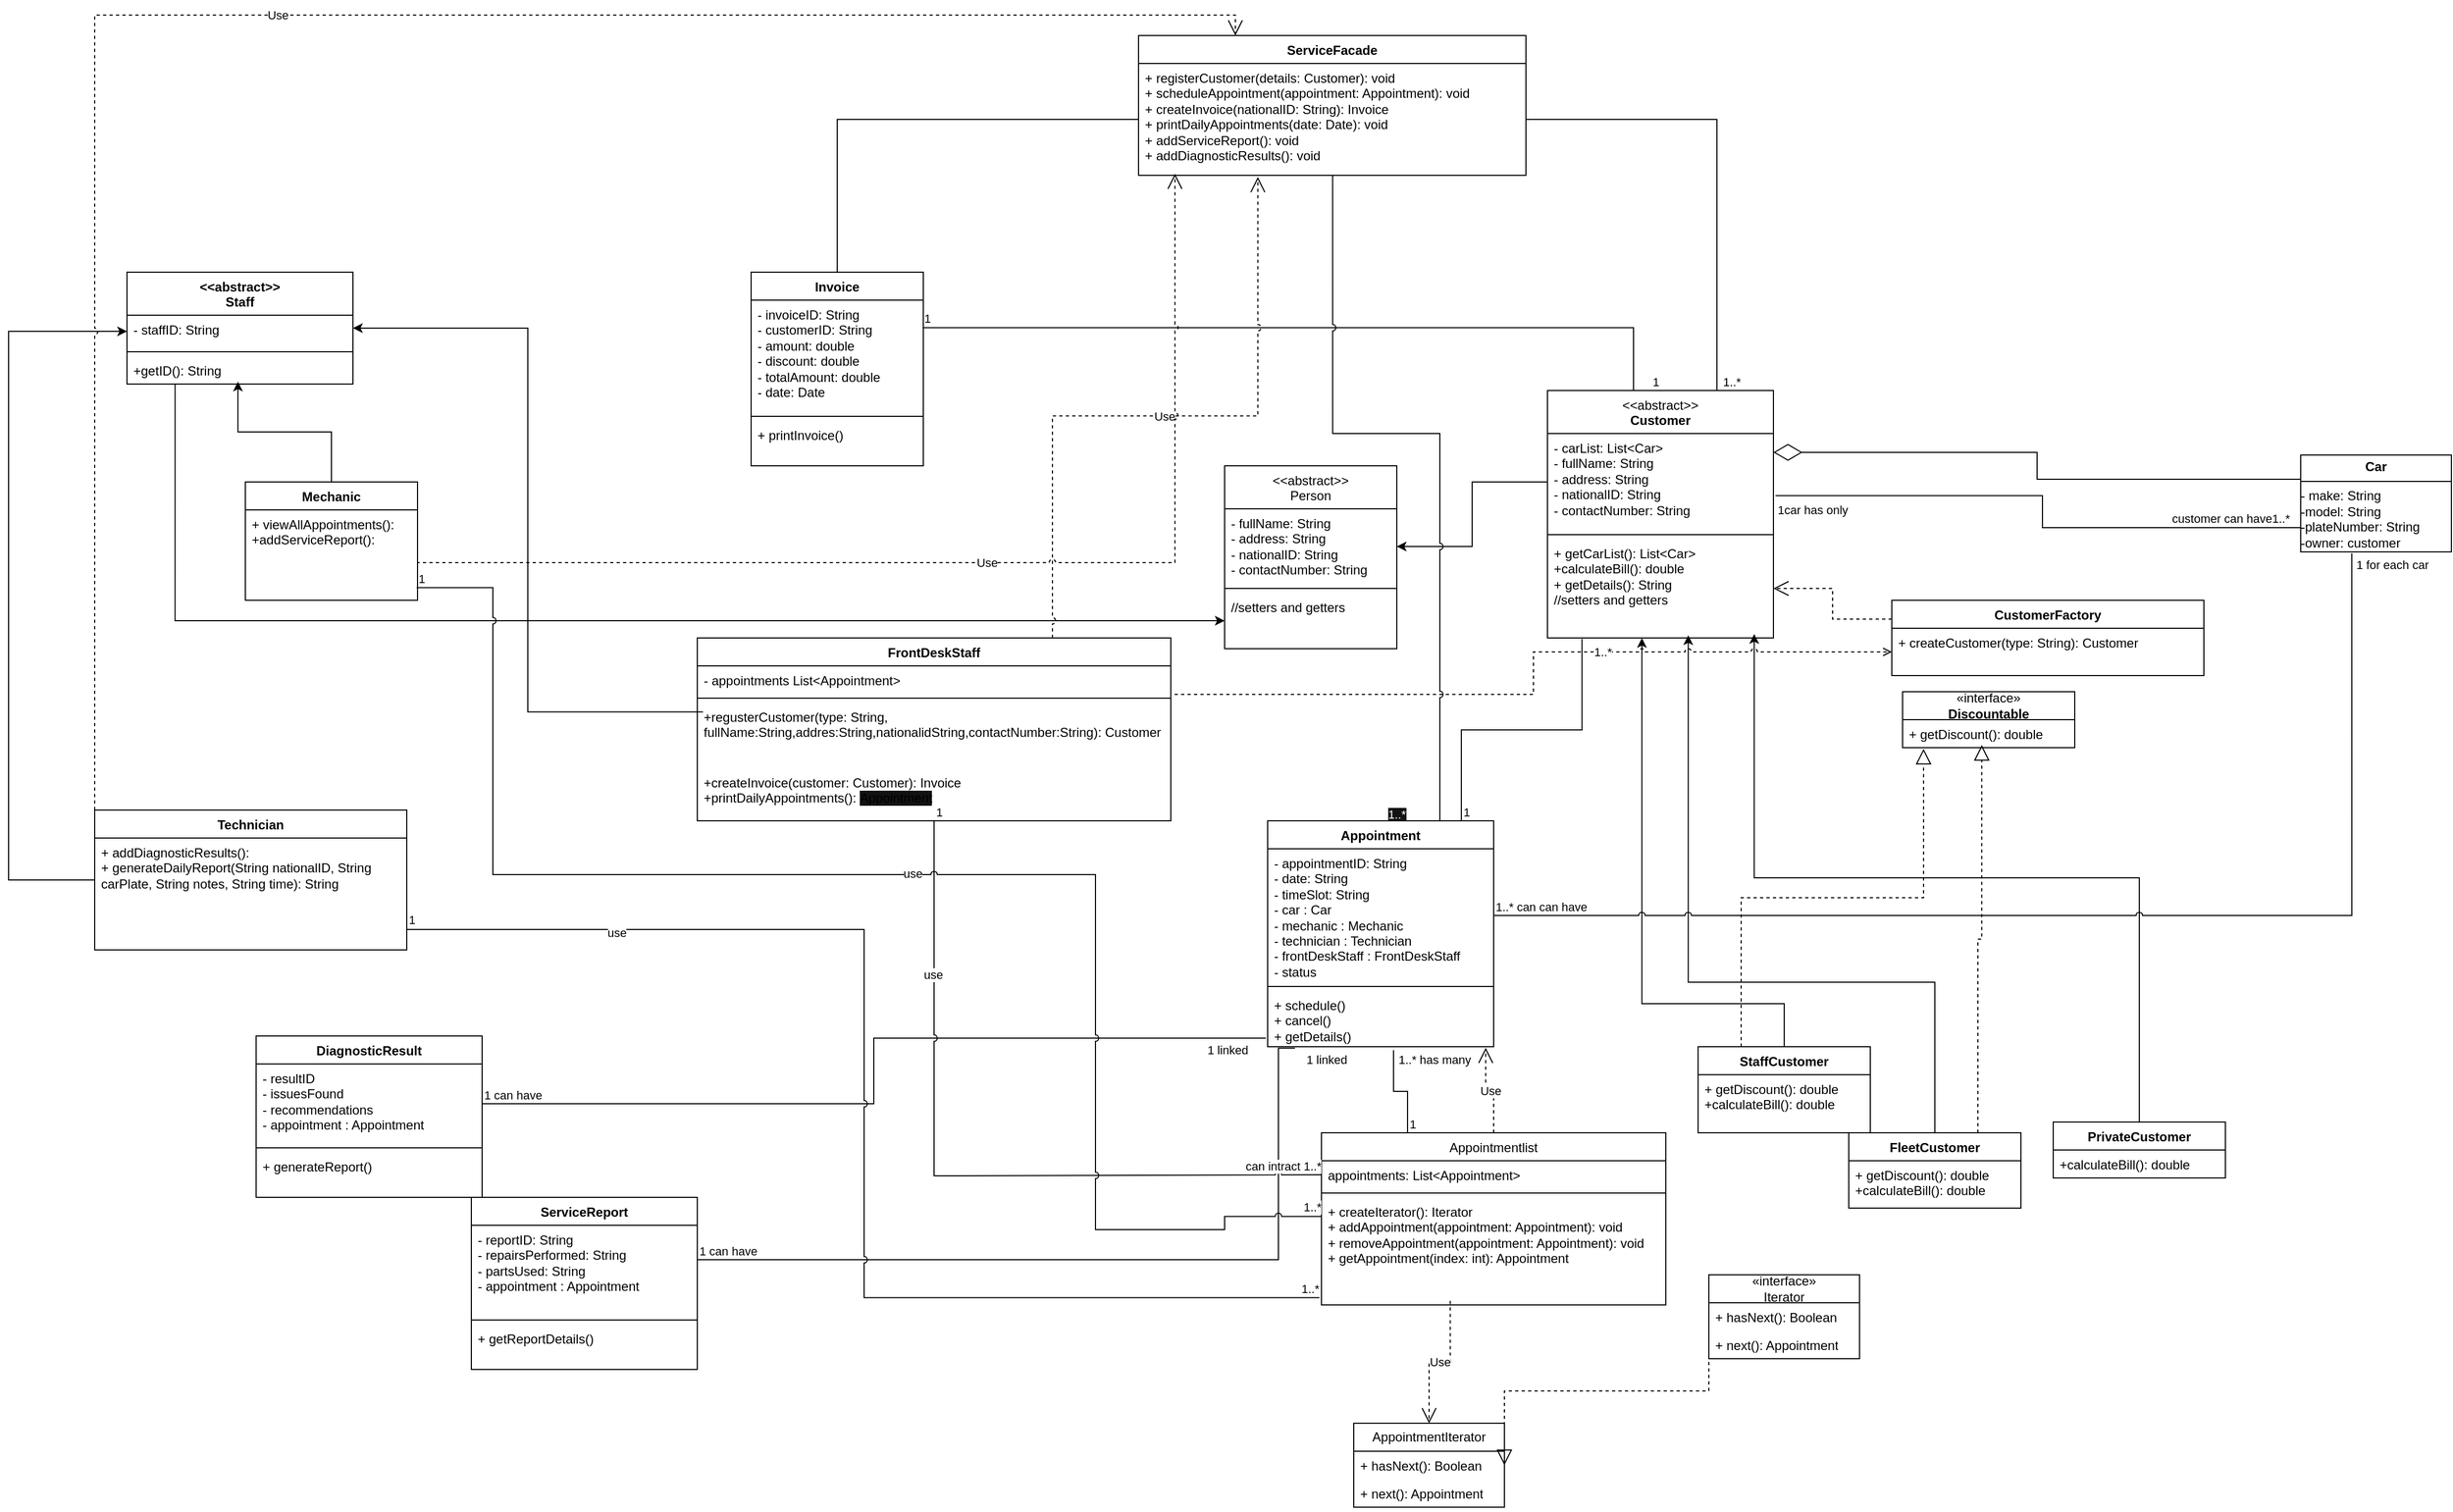 <mxfile version="26.0.4">
  <diagram name="Page-1" id="0twbcz18AO-vgeIRnJ7T">
    <mxGraphModel dx="2284" dy="1936" grid="1" gridSize="10" guides="1" tooltips="1" connect="1" arrows="1" fold="1" page="1" pageScale="1" pageWidth="850" pageHeight="1100" math="0" shadow="0">
      <root>
        <mxCell id="0" />
        <mxCell id="1" parent="0" />
        <mxCell id="XJ3mTxxbePYoQH1ULrd1-1" value="&lt;div&gt;&lt;span style=&quot;font-weight: normal;&quot; data-end=&quot;374&quot; data-start=&quot;364&quot;&gt;&amp;lt;&amp;lt;abstract&amp;gt;&amp;gt;&lt;/span&gt;&lt;/div&gt;&lt;span style=&quot;font-weight: normal;&quot; data-end=&quot;374&quot; data-start=&quot;364&quot;&gt;Person&lt;/span&gt;" style="swimlane;fontStyle=1;align=center;verticalAlign=top;childLayout=stackLayout;horizontal=1;startSize=40;horizontalStack=0;resizeParent=1;resizeParentMax=0;resizeLast=0;collapsible=1;marginBottom=0;whiteSpace=wrap;html=1;" parent="1" vertex="1">
          <mxGeometry x="450" y="20" width="160" height="170" as="geometry" />
        </mxCell>
        <mxCell id="XJ3mTxxbePYoQH1ULrd1-2" value="- fullName: String&lt;div&gt;- address&lt;span style=&quot;background-color: transparent; color: light-dark(rgb(0, 0, 0), rgb(255, 255, 255));&quot;&gt;: String&lt;/span&gt;&lt;/div&gt;&lt;div&gt;- nationalID&lt;span style=&quot;background-color: transparent; color: light-dark(rgb(0, 0, 0), rgb(255, 255, 255));&quot;&gt;: String&lt;/span&gt;&lt;/div&gt;&lt;div&gt;- contactNumber: String&lt;/div&gt;" style="text;strokeColor=none;fillColor=none;align=left;verticalAlign=top;spacingLeft=4;spacingRight=4;overflow=hidden;rotatable=0;points=[[0,0.5],[1,0.5]];portConstraint=eastwest;whiteSpace=wrap;html=1;" parent="XJ3mTxxbePYoQH1ULrd1-1" vertex="1">
          <mxGeometry y="40" width="160" height="70" as="geometry" />
        </mxCell>
        <mxCell id="XJ3mTxxbePYoQH1ULrd1-3" value="" style="line;strokeWidth=1;fillColor=none;align=left;verticalAlign=middle;spacingTop=-1;spacingLeft=3;spacingRight=3;rotatable=0;labelPosition=right;points=[];portConstraint=eastwest;strokeColor=inherit;" parent="XJ3mTxxbePYoQH1ULrd1-1" vertex="1">
          <mxGeometry y="110" width="160" height="8" as="geometry" />
        </mxCell>
        <mxCell id="XJ3mTxxbePYoQH1ULrd1-4" value="&lt;div&gt;//setters and getters&lt;/div&gt;" style="text;strokeColor=none;fillColor=none;align=left;verticalAlign=top;spacingLeft=4;spacingRight=4;overflow=hidden;rotatable=0;points=[[0,0.5],[1,0.5]];portConstraint=eastwest;whiteSpace=wrap;html=1;" parent="XJ3mTxxbePYoQH1ULrd1-1" vertex="1">
          <mxGeometry y="118" width="160" height="52" as="geometry" />
        </mxCell>
        <mxCell id="XJ3mTxxbePYoQH1ULrd1-5" style="edgeStyle=elbowEdgeStyle;rounded=0;orthogonalLoop=1;jettySize=auto;html=1;entryX=1;entryY=0.5;entryDx=0;entryDy=0;" parent="1" source="XJ3mTxxbePYoQH1ULrd1-7" target="XJ3mTxxbePYoQH1ULrd1-2" edge="1">
          <mxGeometry relative="1" as="geometry">
            <mxPoint x="882" y="209" as="sourcePoint" />
            <mxPoint x="580" y="140" as="targetPoint" />
          </mxGeometry>
        </mxCell>
        <mxCell id="XJ3mTxxbePYoQH1ULrd1-6" value="&lt;div&gt;&lt;span style=&quot;font-weight: 400;&quot;&gt;&amp;lt;&amp;lt;abstract&amp;gt;&amp;gt;&lt;/span&gt;&lt;br&gt;&lt;/div&gt;Customer" style="swimlane;fontStyle=1;align=center;verticalAlign=top;childLayout=stackLayout;horizontal=1;startSize=40;horizontalStack=0;resizeParent=1;resizeParentMax=0;resizeLast=0;collapsible=1;marginBottom=0;whiteSpace=wrap;html=1;" parent="1" vertex="1">
          <mxGeometry x="750" y="-50" width="210" height="230" as="geometry" />
        </mxCell>
        <mxCell id="XJ3mTxxbePYoQH1ULrd1-7" value="- carList: List&amp;lt;Car&amp;gt;&lt;span style=&quot;background-color: transparent; color: light-dark(rgb(0, 0, 0), rgb(255, 255, 255));&quot;&gt;&amp;nbsp;&lt;/span&gt;&lt;div&gt;- fullName: String&lt;div&gt;- address&lt;span style=&quot;background-color: transparent; color: light-dark(rgb(0, 0, 0), rgb(255, 255, 255));&quot;&gt;: String&lt;/span&gt;&lt;/div&gt;&lt;div&gt;- nationalID&lt;span style=&quot;background-color: transparent; color: light-dark(rgb(0, 0, 0), rgb(255, 255, 255));&quot;&gt;: String&lt;/span&gt;&lt;/div&gt;&lt;div&gt;- contactNumber: String&lt;/div&gt;&lt;/div&gt;" style="text;strokeColor=none;fillColor=none;align=left;verticalAlign=top;spacingLeft=4;spacingRight=4;overflow=hidden;rotatable=0;points=[[0,0.5],[1,0.5]];portConstraint=eastwest;whiteSpace=wrap;html=1;" parent="XJ3mTxxbePYoQH1ULrd1-6" vertex="1">
          <mxGeometry y="40" width="210" height="90" as="geometry" />
        </mxCell>
        <mxCell id="XJ3mTxxbePYoQH1ULrd1-8" value="" style="line;strokeWidth=1;fillColor=none;align=left;verticalAlign=middle;spacingTop=-1;spacingLeft=3;spacingRight=3;rotatable=0;labelPosition=right;points=[];portConstraint=eastwest;strokeColor=inherit;" parent="XJ3mTxxbePYoQH1ULrd1-6" vertex="1">
          <mxGeometry y="130" width="210" height="8" as="geometry" />
        </mxCell>
        <mxCell id="XJ3mTxxbePYoQH1ULrd1-9" value="+ getCarList(): List&amp;lt;Car&amp;gt;&lt;div&gt;&lt;span style=&quot;background-color: transparent; color: light-dark(rgb(0, 0, 0), rgb(255, 255, 255));&quot;&gt;+calculateBill(): double&lt;/span&gt;&lt;br&gt;&lt;/div&gt;&lt;div&gt;+ getDetails(): String&lt;/div&gt;&lt;div&gt;//setters and getters&lt;/div&gt;" style="text;strokeColor=none;fillColor=none;align=left;verticalAlign=top;spacingLeft=4;spacingRight=4;overflow=hidden;rotatable=0;points=[[0,0.5],[1,0.5]];portConstraint=eastwest;whiteSpace=wrap;html=1;" parent="XJ3mTxxbePYoQH1ULrd1-6" vertex="1">
          <mxGeometry y="138" width="210" height="92" as="geometry" />
        </mxCell>
        <mxCell id="XJ3mTxxbePYoQH1ULrd1-10" value="PrivateCustomer" style="swimlane;fontStyle=1;align=center;verticalAlign=top;childLayout=stackLayout;horizontal=1;startSize=26;horizontalStack=0;resizeParent=1;resizeParentMax=0;resizeLast=0;collapsible=1;marginBottom=0;whiteSpace=wrap;html=1;" parent="1" vertex="1">
          <mxGeometry x="1220" y="630" width="160" height="52" as="geometry" />
        </mxCell>
        <mxCell id="XJ3mTxxbePYoQH1ULrd1-11" value="+calculateBill(): double" style="text;strokeColor=none;fillColor=none;align=left;verticalAlign=top;spacingLeft=4;spacingRight=4;overflow=hidden;rotatable=0;points=[[0,0.5],[1,0.5]];portConstraint=eastwest;whiteSpace=wrap;html=1;" parent="XJ3mTxxbePYoQH1ULrd1-10" vertex="1">
          <mxGeometry y="26" width="160" height="26" as="geometry" />
        </mxCell>
        <mxCell id="XJ3mTxxbePYoQH1ULrd1-12" style="edgeStyle=elbowEdgeStyle;rounded=0;orthogonalLoop=1;jettySize=auto;html=1;elbow=vertical;entryX=0.623;entryY=0.973;entryDx=0;entryDy=0;entryPerimeter=0;" parent="1" source="XJ3mTxxbePYoQH1ULrd1-13" target="XJ3mTxxbePYoQH1ULrd1-9" edge="1">
          <mxGeometry relative="1" as="geometry">
            <mxPoint x="910" y="300" as="targetPoint" />
            <Array as="points">
              <mxPoint x="1010" y="500" />
            </Array>
          </mxGeometry>
        </mxCell>
        <mxCell id="XJ3mTxxbePYoQH1ULrd1-13" value="FleetCustomer" style="swimlane;fontStyle=1;align=center;verticalAlign=top;childLayout=stackLayout;horizontal=1;startSize=26;horizontalStack=0;resizeParent=1;resizeParentMax=0;resizeLast=0;collapsible=1;marginBottom=0;whiteSpace=wrap;html=1;" parent="1" vertex="1">
          <mxGeometry x="1030" y="640" width="160" height="70" as="geometry" />
        </mxCell>
        <mxCell id="XJ3mTxxbePYoQH1ULrd1-14" value="+ getDiscount(): double&lt;div&gt;+calculateBill(): double&lt;br&gt;&lt;/div&gt;" style="text;strokeColor=none;fillColor=none;align=left;verticalAlign=top;spacingLeft=4;spacingRight=4;overflow=hidden;rotatable=0;points=[[0,0.5],[1,0.5]];portConstraint=eastwest;whiteSpace=wrap;html=1;" parent="XJ3mTxxbePYoQH1ULrd1-13" vertex="1">
          <mxGeometry y="26" width="160" height="44" as="geometry" />
        </mxCell>
        <mxCell id="XJ3mTxxbePYoQH1ULrd1-15" value="StaffCustomer" style="swimlane;fontStyle=1;align=center;verticalAlign=top;childLayout=stackLayout;horizontal=1;startSize=26;horizontalStack=0;resizeParent=1;resizeParentMax=0;resizeLast=0;collapsible=1;marginBottom=0;whiteSpace=wrap;html=1;" parent="1" vertex="1">
          <mxGeometry x="890" y="560" width="160" height="80" as="geometry" />
        </mxCell>
        <mxCell id="XJ3mTxxbePYoQH1ULrd1-16" value="+ getDiscount(): double&lt;div&gt;+calculateBill(): double&lt;br&gt;&lt;/div&gt;" style="text;strokeColor=none;fillColor=none;align=left;verticalAlign=top;spacingLeft=4;spacingRight=4;overflow=hidden;rotatable=0;points=[[0,0.5],[1,0.5]];portConstraint=eastwest;whiteSpace=wrap;html=1;" parent="XJ3mTxxbePYoQH1ULrd1-15" vertex="1">
          <mxGeometry y="26" width="160" height="54" as="geometry" />
        </mxCell>
        <mxCell id="XJ3mTxxbePYoQH1ULrd1-17" style="edgeStyle=elbowEdgeStyle;rounded=0;orthogonalLoop=1;jettySize=auto;html=1;entryX=0.915;entryY=0.961;entryDx=0;entryDy=0;entryPerimeter=0;elbow=vertical;" parent="1" source="XJ3mTxxbePYoQH1ULrd1-10" target="XJ3mTxxbePYoQH1ULrd1-9" edge="1">
          <mxGeometry relative="1" as="geometry" />
        </mxCell>
        <mxCell id="XJ3mTxxbePYoQH1ULrd1-18" style="edgeStyle=elbowEdgeStyle;rounded=0;orthogonalLoop=1;jettySize=auto;html=1;elbow=vertical;entryX=0.418;entryY=1.001;entryDx=0;entryDy=0;entryPerimeter=0;" parent="1" source="XJ3mTxxbePYoQH1ULrd1-15" target="XJ3mTxxbePYoQH1ULrd1-9" edge="1">
          <mxGeometry relative="1" as="geometry">
            <mxPoint x="867" y="300" as="targetPoint" />
            <Array as="points">
              <mxPoint x="867" y="520" />
            </Array>
          </mxGeometry>
        </mxCell>
        <mxCell id="XJ3mTxxbePYoQH1ULrd1-19" style="edgeStyle=orthogonalEdgeStyle;rounded=0;orthogonalLoop=1;jettySize=auto;html=1;exitX=0.213;exitY=1.013;exitDx=0;exitDy=0;exitPerimeter=0;" parent="1" source="m8UOoC5RrhPk3B2KH3hk-11" target="XJ3mTxxbePYoQH1ULrd1-4" edge="1">
          <mxGeometry relative="1" as="geometry">
            <mxPoint x="-270" y="70" as="sourcePoint" />
          </mxGeometry>
        </mxCell>
        <mxCell id="XJ3mTxxbePYoQH1ULrd1-25" value="Mechanic" style="swimlane;fontStyle=1;align=center;verticalAlign=top;childLayout=stackLayout;horizontal=1;startSize=26;horizontalStack=0;resizeParent=1;resizeParentMax=0;resizeLast=0;collapsible=1;marginBottom=0;whiteSpace=wrap;html=1;" parent="1" vertex="1">
          <mxGeometry x="-460" y="35" width="160" height="110" as="geometry" />
        </mxCell>
        <mxCell id="XJ3mTxxbePYoQH1ULrd1-26" value="+ viewAllAppointments():&lt;div&gt;+addServiceReport():&lt;/div&gt;" style="text;strokeColor=none;fillColor=none;align=left;verticalAlign=top;spacingLeft=4;spacingRight=4;overflow=hidden;rotatable=0;points=[[0,0.5],[1,0.5]];portConstraint=eastwest;whiteSpace=wrap;html=1;" parent="XJ3mTxxbePYoQH1ULrd1-25" vertex="1">
          <mxGeometry y="26" width="160" height="84" as="geometry" />
        </mxCell>
        <mxCell id="XJ3mTxxbePYoQH1ULrd1-27" style="edgeStyle=elbowEdgeStyle;rounded=0;orthogonalLoop=1;jettySize=auto;html=1;entryX=0;entryY=0.5;entryDx=0;entryDy=0;jumpStyle=arc;" parent="1" source="XJ3mTxxbePYoQH1ULrd1-28" target="m8UOoC5RrhPk3B2KH3hk-9" edge="1">
          <mxGeometry relative="1" as="geometry">
            <mxPoint x="-800" y="50" as="targetPoint" />
            <Array as="points">
              <mxPoint x="-680" y="200" />
            </Array>
          </mxGeometry>
        </mxCell>
        <mxCell id="XJ3mTxxbePYoQH1ULrd1-28" value="Technician" style="swimlane;fontStyle=1;align=center;verticalAlign=top;childLayout=stackLayout;horizontal=1;startSize=26;horizontalStack=0;resizeParent=1;resizeParentMax=0;resizeLast=0;collapsible=1;marginBottom=0;whiteSpace=wrap;html=1;" parent="1" vertex="1">
          <mxGeometry x="-600" y="340" width="290" height="130" as="geometry" />
        </mxCell>
        <mxCell id="XJ3mTxxbePYoQH1ULrd1-29" value="+ addDiagnosticResults():&lt;div&gt;+ generateDailyReport(String nationalID, String carPlate, String notes, String time): String&lt;/div&gt;" style="text;strokeColor=none;fillColor=none;align=left;verticalAlign=top;spacingLeft=4;spacingRight=4;overflow=hidden;rotatable=0;points=[[0,0.5],[1,0.5]];portConstraint=eastwest;whiteSpace=wrap;html=1;" parent="XJ3mTxxbePYoQH1ULrd1-28" vertex="1">
          <mxGeometry y="26" width="290" height="104" as="geometry" />
        </mxCell>
        <mxCell id="XJ3mTxxbePYoQH1ULrd1-30" style="edgeStyle=elbowEdgeStyle;rounded=0;orthogonalLoop=1;jettySize=auto;html=1;entryX=0.491;entryY=0.913;entryDx=0;entryDy=0;elbow=vertical;entryPerimeter=0;" parent="1" source="XJ3mTxxbePYoQH1ULrd1-25" target="m8UOoC5RrhPk3B2KH3hk-11" edge="1">
          <mxGeometry relative="1" as="geometry">
            <mxPoint x="-720" y="50" as="targetPoint" />
          </mxGeometry>
        </mxCell>
        <mxCell id="XJ3mTxxbePYoQH1ULrd1-31" value="&lt;p style=&quot;margin:0px;margin-top:4px;text-align:center;&quot;&gt;&lt;b&gt;Car&lt;/b&gt;&lt;/p&gt;&lt;hr size=&quot;1&quot; style=&quot;border-style:solid;&quot;&gt;- make: String&lt;br&gt;-model: String&lt;div&gt;-plateNumber: String&lt;br&gt;&lt;div style=&quot;height:2px;&quot;&gt;-owner: customer&lt;/div&gt;&lt;/div&gt;" style="verticalAlign=top;align=left;overflow=fill;html=1;whiteSpace=wrap;" parent="1" vertex="1">
          <mxGeometry x="1450" y="10" width="140" height="90" as="geometry" />
        </mxCell>
        <mxCell id="XJ3mTxxbePYoQH1ULrd1-32" value="" style="endArrow=diamondThin;endFill=0;endSize=24;html=1;rounded=0;edgeStyle=elbowEdgeStyle;exitX=0;exitY=0.25;exitDx=0;exitDy=0;entryX=1;entryY=0.25;entryDx=0;entryDy=0;" parent="1" source="XJ3mTxxbePYoQH1ULrd1-31" target="XJ3mTxxbePYoQH1ULrd1-6" edge="1">
          <mxGeometry width="160" relative="1" as="geometry">
            <mxPoint x="950" y="140" as="sourcePoint" />
            <mxPoint x="1110" y="140" as="targetPoint" />
          </mxGeometry>
        </mxCell>
        <mxCell id="XJ3mTxxbePYoQH1ULrd1-33" value="Appointment" style="swimlane;fontStyle=1;align=center;verticalAlign=top;childLayout=stackLayout;horizontal=1;startSize=26;horizontalStack=0;resizeParent=1;resizeParentMax=0;resizeLast=0;collapsible=1;marginBottom=0;whiteSpace=wrap;html=1;" parent="1" vertex="1">
          <mxGeometry x="490" y="350" width="210" height="210" as="geometry">
            <mxRectangle x="490" y="350" width="110" height="30" as="alternateBounds" />
          </mxGeometry>
        </mxCell>
        <mxCell id="XJ3mTxxbePYoQH1ULrd1-34" value="&lt;div&gt;- appointmentID: String&lt;/div&gt;&lt;div&gt;- date:&amp;nbsp;&lt;span style=&quot;background-color: transparent; color: light-dark(rgb(0, 0, 0), rgb(255, 255, 255));&quot;&gt;String&lt;/span&gt;&lt;/div&gt;&lt;div&gt;- timeSlot:&amp;nbsp;&lt;span style=&quot;background-color: transparent; color: light-dark(rgb(0, 0, 0), rgb(255, 255, 255));&quot;&gt;String&lt;/span&gt;&lt;/div&gt;&lt;div&gt;- car : Car&lt;/div&gt;&lt;div&gt;- mechanic : Mechanic&lt;/div&gt;&lt;div&gt;- technician : Technician&lt;/div&gt;&lt;div&gt;- frontDeskStaff : FrontDeskStaff&lt;/div&gt;&lt;div&gt;- status&lt;/div&gt;&lt;div&gt;&lt;br&gt;&lt;/div&gt;" style="text;strokeColor=none;fillColor=none;align=left;verticalAlign=top;spacingLeft=4;spacingRight=4;overflow=hidden;rotatable=0;points=[[0,0.5],[1,0.5]];portConstraint=eastwest;whiteSpace=wrap;html=1;" parent="XJ3mTxxbePYoQH1ULrd1-33" vertex="1">
          <mxGeometry y="26" width="210" height="124" as="geometry" />
        </mxCell>
        <mxCell id="XJ3mTxxbePYoQH1ULrd1-35" value="" style="line;strokeWidth=1;fillColor=none;align=left;verticalAlign=middle;spacingTop=-1;spacingLeft=3;spacingRight=3;rotatable=0;labelPosition=right;points=[];portConstraint=eastwest;strokeColor=inherit;" parent="XJ3mTxxbePYoQH1ULrd1-33" vertex="1">
          <mxGeometry y="150" width="210" height="8" as="geometry" />
        </mxCell>
        <mxCell id="XJ3mTxxbePYoQH1ULrd1-36" value="&lt;div&gt;+ schedule()&lt;/div&gt;&lt;div&gt;+ cancel()&lt;/div&gt;&lt;div&gt;+ getDetails()&lt;/div&gt;" style="text;strokeColor=none;fillColor=none;align=left;verticalAlign=top;spacingLeft=4;spacingRight=4;overflow=hidden;rotatable=0;points=[[0,0.5],[1,0.5]];portConstraint=eastwest;whiteSpace=wrap;html=1;" parent="XJ3mTxxbePYoQH1ULrd1-33" vertex="1">
          <mxGeometry y="158" width="210" height="52" as="geometry" />
        </mxCell>
        <mxCell id="XJ3mTxxbePYoQH1ULrd1-37" value="&lt;div&gt;ServiceReport&lt;/div&gt;" style="swimlane;fontStyle=1;align=center;verticalAlign=top;childLayout=stackLayout;horizontal=1;startSize=26;horizontalStack=0;resizeParent=1;resizeParentMax=0;resizeLast=0;collapsible=1;marginBottom=0;whiteSpace=wrap;html=1;" parent="1" vertex="1">
          <mxGeometry x="-250" y="700" width="210" height="160" as="geometry" />
        </mxCell>
        <mxCell id="XJ3mTxxbePYoQH1ULrd1-38" value="&lt;div&gt;&lt;div&gt;- reportID: String&lt;/div&gt;&lt;div&gt;- repairsPerformed: String&lt;/div&gt;&lt;div&gt;- partsUsed: String&lt;/div&gt;&lt;div&gt;- appointment : Appointment&lt;/div&gt;&lt;/div&gt;" style="text;strokeColor=none;fillColor=none;align=left;verticalAlign=top;spacingLeft=4;spacingRight=4;overflow=hidden;rotatable=0;points=[[0,0.5],[1,0.5]];portConstraint=eastwest;whiteSpace=wrap;html=1;" parent="XJ3mTxxbePYoQH1ULrd1-37" vertex="1">
          <mxGeometry y="26" width="210" height="84" as="geometry" />
        </mxCell>
        <mxCell id="XJ3mTxxbePYoQH1ULrd1-39" value="" style="line;strokeWidth=1;fillColor=none;align=left;verticalAlign=middle;spacingTop=-1;spacingLeft=3;spacingRight=3;rotatable=0;labelPosition=right;points=[];portConstraint=eastwest;strokeColor=inherit;" parent="XJ3mTxxbePYoQH1ULrd1-37" vertex="1">
          <mxGeometry y="110" width="210" height="8" as="geometry" />
        </mxCell>
        <mxCell id="XJ3mTxxbePYoQH1ULrd1-40" value="&lt;div&gt;&lt;span style=&quot;background-color: transparent; color: light-dark(rgb(0, 0, 0), rgb(255, 255, 255));&quot;&gt;+ getReportDetails()&lt;/span&gt;&lt;br&gt;&lt;/div&gt;" style="text;strokeColor=none;fillColor=none;align=left;verticalAlign=top;spacingLeft=4;spacingRight=4;overflow=hidden;rotatable=0;points=[[0,0.5],[1,0.5]];portConstraint=eastwest;whiteSpace=wrap;html=1;" parent="XJ3mTxxbePYoQH1ULrd1-37" vertex="1">
          <mxGeometry y="118" width="210" height="42" as="geometry" />
        </mxCell>
        <mxCell id="XJ3mTxxbePYoQH1ULrd1-41" value="DiagnosticResult" style="swimlane;fontStyle=1;align=center;verticalAlign=top;childLayout=stackLayout;horizontal=1;startSize=26;horizontalStack=0;resizeParent=1;resizeParentMax=0;resizeLast=0;collapsible=1;marginBottom=0;whiteSpace=wrap;html=1;" parent="1" vertex="1">
          <mxGeometry x="-450" y="550" width="210" height="150" as="geometry" />
        </mxCell>
        <mxCell id="XJ3mTxxbePYoQH1ULrd1-42" value="&lt;div&gt;&lt;div&gt;- resultID&lt;/div&gt;&lt;div&gt;- issuesFound&lt;/div&gt;&lt;div&gt;- recommendations&lt;/div&gt;&lt;div&gt;- appointment : Appointment&lt;/div&gt;&lt;/div&gt;" style="text;strokeColor=none;fillColor=none;align=left;verticalAlign=top;spacingLeft=4;spacingRight=4;overflow=hidden;rotatable=0;points=[[0,0.5],[1,0.5]];portConstraint=eastwest;whiteSpace=wrap;html=1;" parent="XJ3mTxxbePYoQH1ULrd1-41" vertex="1">
          <mxGeometry y="26" width="210" height="74" as="geometry" />
        </mxCell>
        <mxCell id="XJ3mTxxbePYoQH1ULrd1-43" value="" style="line;strokeWidth=1;fillColor=none;align=left;verticalAlign=middle;spacingTop=-1;spacingLeft=3;spacingRight=3;rotatable=0;labelPosition=right;points=[];portConstraint=eastwest;strokeColor=inherit;" parent="XJ3mTxxbePYoQH1ULrd1-41" vertex="1">
          <mxGeometry y="100" width="210" height="8" as="geometry" />
        </mxCell>
        <mxCell id="XJ3mTxxbePYoQH1ULrd1-44" value="&lt;div&gt;&lt;span style=&quot;background-color: transparent; color: light-dark(rgb(0, 0, 0), rgb(255, 255, 255));&quot;&gt;+ generateReport()&lt;/span&gt;&lt;br&gt;&lt;/div&gt;" style="text;strokeColor=none;fillColor=none;align=left;verticalAlign=top;spacingLeft=4;spacingRight=4;overflow=hidden;rotatable=0;points=[[0,0.5],[1,0.5]];portConstraint=eastwest;whiteSpace=wrap;html=1;" parent="XJ3mTxxbePYoQH1ULrd1-41" vertex="1">
          <mxGeometry y="108" width="210" height="42" as="geometry" />
        </mxCell>
        <mxCell id="XJ3mTxxbePYoQH1ULrd1-45" value="" style="endArrow=none;html=1;edgeStyle=elbowEdgeStyle;rounded=0;entryX=0;entryY=0.75;entryDx=0;entryDy=0;exitX=1.009;exitY=0.642;exitDx=0;exitDy=0;exitPerimeter=0;" parent="1" source="XJ3mTxxbePYoQH1ULrd1-7" target="XJ3mTxxbePYoQH1ULrd1-31" edge="1">
          <mxGeometry relative="1" as="geometry">
            <mxPoint x="980" y="190" as="sourcePoint" />
            <mxPoint x="1140" y="190" as="targetPoint" />
            <Array as="points">
              <mxPoint x="1210" y="90" />
            </Array>
          </mxGeometry>
        </mxCell>
        <mxCell id="XJ3mTxxbePYoQH1ULrd1-46" value="1car has only" style="edgeLabel;resizable=0;html=1;align=left;verticalAlign=bottom;" parent="XJ3mTxxbePYoQH1ULrd1-45" connectable="0" vertex="1">
          <mxGeometry x="-1" relative="1" as="geometry">
            <mxPoint y="22" as="offset" />
          </mxGeometry>
        </mxCell>
        <mxCell id="XJ3mTxxbePYoQH1ULrd1-47" value="customer can have1..*" style="edgeLabel;resizable=0;html=1;align=right;verticalAlign=bottom;" parent="XJ3mTxxbePYoQH1ULrd1-45" connectable="0" vertex="1">
          <mxGeometry x="1" relative="1" as="geometry">
            <mxPoint x="-10" as="offset" />
          </mxGeometry>
        </mxCell>
        <mxCell id="XJ3mTxxbePYoQH1ULrd1-48" value="" style="endArrow=none;html=1;edgeStyle=orthogonalEdgeStyle;rounded=0;entryX=0.339;entryY=1.015;entryDx=0;entryDy=0;entryPerimeter=0;jumpStyle=arc;" parent="1" source="XJ3mTxxbePYoQH1ULrd1-34" target="XJ3mTxxbePYoQH1ULrd1-31" edge="1">
          <mxGeometry relative="1" as="geometry">
            <mxPoint x="960" y="380" as="sourcePoint" />
            <mxPoint x="1120" y="380" as="targetPoint" />
          </mxGeometry>
        </mxCell>
        <mxCell id="XJ3mTxxbePYoQH1ULrd1-49" value="1..* can can have" style="edgeLabel;resizable=0;html=1;align=left;verticalAlign=bottom;" parent="XJ3mTxxbePYoQH1ULrd1-48" connectable="0" vertex="1">
          <mxGeometry x="-1" relative="1" as="geometry" />
        </mxCell>
        <mxCell id="XJ3mTxxbePYoQH1ULrd1-50" value="1 for each car" style="edgeLabel;resizable=0;html=1;align=right;verticalAlign=bottom;" parent="XJ3mTxxbePYoQH1ULrd1-48" connectable="0" vertex="1">
          <mxGeometry x="1" relative="1" as="geometry">
            <mxPoint x="72" y="19" as="offset" />
          </mxGeometry>
        </mxCell>
        <mxCell id="XJ3mTxxbePYoQH1ULrd1-60" value="" style="endArrow=none;html=1;edgeStyle=orthogonalEdgeStyle;rounded=0;entryX=0.121;entryY=1.026;entryDx=0;entryDy=0;entryPerimeter=0;" parent="1" source="XJ3mTxxbePYoQH1ULrd1-38" target="XJ3mTxxbePYoQH1ULrd1-36" edge="1">
          <mxGeometry relative="1" as="geometry">
            <mxPoint x="490" y="690" as="sourcePoint" />
            <mxPoint x="650" y="690" as="targetPoint" />
            <Array as="points">
              <mxPoint x="500" y="758" />
              <mxPoint x="500" y="561" />
            </Array>
          </mxGeometry>
        </mxCell>
        <mxCell id="XJ3mTxxbePYoQH1ULrd1-61" value="1 can have" style="edgeLabel;resizable=0;html=1;align=left;verticalAlign=bottom;" parent="XJ3mTxxbePYoQH1ULrd1-60" connectable="0" vertex="1">
          <mxGeometry x="-1" relative="1" as="geometry" />
        </mxCell>
        <mxCell id="XJ3mTxxbePYoQH1ULrd1-62" value="1 linked" style="edgeLabel;resizable=0;html=1;align=right;verticalAlign=bottom;" parent="XJ3mTxxbePYoQH1ULrd1-60" connectable="0" vertex="1">
          <mxGeometry x="1" relative="1" as="geometry">
            <mxPoint x="49" y="19" as="offset" />
          </mxGeometry>
        </mxCell>
        <mxCell id="XJ3mTxxbePYoQH1ULrd1-63" value="" style="endArrow=none;html=1;edgeStyle=elbowEdgeStyle;rounded=0;entryX=-0.008;entryY=0.847;entryDx=0;entryDy=0;entryPerimeter=0;exitX=1;exitY=0.5;exitDx=0;exitDy=0;" parent="1" source="XJ3mTxxbePYoQH1ULrd1-42" target="XJ3mTxxbePYoQH1ULrd1-36" edge="1">
          <mxGeometry relative="1" as="geometry">
            <mxPoint x="320" y="630" as="sourcePoint" />
            <mxPoint x="341" y="500" as="targetPoint" />
          </mxGeometry>
        </mxCell>
        <mxCell id="XJ3mTxxbePYoQH1ULrd1-64" value="1 can have" style="edgeLabel;resizable=0;html=1;align=left;verticalAlign=bottom;" parent="XJ3mTxxbePYoQH1ULrd1-63" connectable="0" vertex="1">
          <mxGeometry x="-1" relative="1" as="geometry" />
        </mxCell>
        <mxCell id="XJ3mTxxbePYoQH1ULrd1-65" value="1 linked" style="edgeLabel;resizable=0;html=1;align=right;verticalAlign=bottom;" parent="XJ3mTxxbePYoQH1ULrd1-63" connectable="0" vertex="1">
          <mxGeometry x="1" relative="1" as="geometry">
            <mxPoint x="-16" y="19" as="offset" />
          </mxGeometry>
        </mxCell>
        <mxCell id="XJ3mTxxbePYoQH1ULrd1-66" value="CustomerFactory" style="swimlane;fontStyle=1;align=center;verticalAlign=top;childLayout=stackLayout;horizontal=1;startSize=26;horizontalStack=0;resizeParent=1;resizeParentMax=0;resizeLast=0;collapsible=1;marginBottom=0;whiteSpace=wrap;html=1;" parent="1" vertex="1">
          <mxGeometry x="1070" y="145" width="290" height="70" as="geometry" />
        </mxCell>
        <mxCell id="XJ3mTxxbePYoQH1ULrd1-69" value="+ createCustomer(type: String): Customer" style="text;strokeColor=none;fillColor=none;align=left;verticalAlign=top;spacingLeft=4;spacingRight=4;overflow=hidden;rotatable=0;points=[[0,0.5],[1,0.5]];portConstraint=eastwest;whiteSpace=wrap;html=1;" parent="XJ3mTxxbePYoQH1ULrd1-66" vertex="1">
          <mxGeometry y="26" width="290" height="44" as="geometry" />
        </mxCell>
        <mxCell id="XJ3mTxxbePYoQH1ULrd1-70" value="" style="endArrow=open;endSize=12;dashed=1;html=1;rounded=0;exitX=0;exitY=0.25;exitDx=0;exitDy=0;entryX=1;entryY=0.5;entryDx=0;entryDy=0;edgeStyle=elbowEdgeStyle;" parent="1" source="XJ3mTxxbePYoQH1ULrd1-66" target="XJ3mTxxbePYoQH1ULrd1-9" edge="1">
          <mxGeometry x="-0.045" y="53" width="160" relative="1" as="geometry">
            <mxPoint x="1380" y="430" as="sourcePoint" />
            <mxPoint x="1540" y="430" as="targetPoint" />
            <mxPoint as="offset" />
          </mxGeometry>
        </mxCell>
        <mxCell id="XJ3mTxxbePYoQH1ULrd1-72" value="" style="endArrow=open;html=1;edgeStyle=elbowEdgeStyle;rounded=0;elbow=horizontal;entryX=0;entryY=0.5;entryDx=0;entryDy=0;jumpStyle=arc;endFill=0;dashed=1;exitX=1.008;exitY=1.021;exitDx=0;exitDy=0;exitPerimeter=0;" parent="1" source="m8UOoC5RrhPk3B2KH3hk-16" target="XJ3mTxxbePYoQH1ULrd1-69" edge="1">
          <mxGeometry relative="1" as="geometry">
            <mxPoint x="480" y="230" as="sourcePoint" />
            <mxPoint x="1120" y="320" as="targetPoint" />
          </mxGeometry>
        </mxCell>
        <mxCell id="XJ3mTxxbePYoQH1ULrd1-78" value="ServiceFacade" style="swimlane;fontStyle=1;align=center;verticalAlign=top;childLayout=stackLayout;horizontal=1;startSize=26;horizontalStack=0;resizeParent=1;resizeParentMax=0;resizeLast=0;collapsible=1;marginBottom=0;whiteSpace=wrap;html=1;" parent="1" vertex="1">
          <mxGeometry x="370" y="-380" width="360" height="130" as="geometry" />
        </mxCell>
        <mxCell id="XJ3mTxxbePYoQH1ULrd1-79" value="&lt;div&gt;+ registerCustomer(details: Customer):&amp;nbsp;&lt;span style=&quot;background-color: transparent; color: light-dark(rgb(0, 0, 0), rgb(255, 255, 255));&quot;&gt;void&lt;/span&gt;&lt;/div&gt;&lt;div&gt;+ scheduleAppointment(appointment: Appointment):&amp;nbsp;&lt;span style=&quot;background-color: transparent; color: light-dark(rgb(0, 0, 0), rgb(255, 255, 255));&quot;&gt;void&lt;/span&gt;&lt;span style=&quot;background-color: transparent; color: light-dark(rgb(0, 0, 0), rgb(255, 255, 255));&quot;&gt;&amp;nbsp;&lt;/span&gt;&lt;/div&gt;&lt;div&gt;+ createInvoice(nationalID: String): Invoice&lt;/div&gt;&lt;div&gt;+ printDailyAppointments(date: Date): void&lt;/div&gt;&lt;div&gt;+ addServiceReport(): void&lt;/div&gt;&lt;div&gt;+ addDiagnosticResults(): void&lt;/div&gt;&lt;div&gt;&lt;br&gt;&lt;/div&gt;" style="text;strokeColor=none;fillColor=none;align=left;verticalAlign=top;spacingLeft=4;spacingRight=4;overflow=hidden;rotatable=0;points=[[0,0.5],[1,0.5]];portConstraint=eastwest;whiteSpace=wrap;html=1;" parent="XJ3mTxxbePYoQH1ULrd1-78" vertex="1">
          <mxGeometry y="26" width="360" height="104" as="geometry" />
        </mxCell>
        <mxCell id="XJ3mTxxbePYoQH1ULrd1-82" value="Invoice" style="swimlane;fontStyle=1;align=center;verticalAlign=top;childLayout=stackLayout;horizontal=1;startSize=26;horizontalStack=0;resizeParent=1;resizeParentMax=0;resizeLast=0;collapsible=1;marginBottom=0;whiteSpace=wrap;html=1;" parent="1" vertex="1">
          <mxGeometry x="10" y="-160" width="160" height="180" as="geometry" />
        </mxCell>
        <mxCell id="XJ3mTxxbePYoQH1ULrd1-83" value="- invoiceID: String&lt;div&gt;- customerID: String&lt;/div&gt;&lt;div&gt;-&amp;nbsp;amount: double&lt;/div&gt;&lt;div&gt;-&amp;nbsp;discount: double&lt;/div&gt;&lt;div&gt;-&amp;nbsp;totalAmount: double&lt;/div&gt;&lt;div&gt;-&amp;nbsp;date: Date&lt;/div&gt;" style="text;strokeColor=none;fillColor=none;align=left;verticalAlign=top;spacingLeft=4;spacingRight=4;overflow=hidden;rotatable=0;points=[[0,0.5],[1,0.5]];portConstraint=eastwest;whiteSpace=wrap;html=1;" parent="XJ3mTxxbePYoQH1ULrd1-82" vertex="1">
          <mxGeometry y="26" width="160" height="104" as="geometry" />
        </mxCell>
        <mxCell id="XJ3mTxxbePYoQH1ULrd1-84" value="" style="line;strokeWidth=1;fillColor=none;align=left;verticalAlign=middle;spacingTop=-1;spacingLeft=3;spacingRight=3;rotatable=0;labelPosition=right;points=[];portConstraint=eastwest;strokeColor=inherit;" parent="XJ3mTxxbePYoQH1ULrd1-82" vertex="1">
          <mxGeometry y="130" width="160" height="8" as="geometry" />
        </mxCell>
        <mxCell id="XJ3mTxxbePYoQH1ULrd1-85" value="&lt;div&gt;+&amp;nbsp;printInvoice()&lt;/div&gt;" style="text;strokeColor=none;fillColor=none;align=left;verticalAlign=top;spacingLeft=4;spacingRight=4;overflow=hidden;rotatable=0;points=[[0,0.5],[1,0.5]];portConstraint=eastwest;whiteSpace=wrap;html=1;" parent="XJ3mTxxbePYoQH1ULrd1-82" vertex="1">
          <mxGeometry y="138" width="160" height="42" as="geometry" />
        </mxCell>
        <mxCell id="XJ3mTxxbePYoQH1ULrd1-86" value="" style="endArrow=none;html=1;edgeStyle=elbowEdgeStyle;rounded=0;exitX=0.996;exitY=0.246;exitDx=0;exitDy=0;exitPerimeter=0;entryX=0.5;entryY=0;entryDx=0;entryDy=0;" parent="1" source="XJ3mTxxbePYoQH1ULrd1-83" target="XJ3mTxxbePYoQH1ULrd1-6" edge="1">
          <mxGeometry relative="1" as="geometry">
            <mxPoint x="220" y="-110" as="sourcePoint" />
            <mxPoint x="1251.053" y="-80" as="targetPoint" />
            <Array as="points">
              <mxPoint x="830" y="-120" />
            </Array>
          </mxGeometry>
        </mxCell>
        <mxCell id="XJ3mTxxbePYoQH1ULrd1-87" value="1&amp;nbsp;" style="edgeLabel;resizable=0;html=1;align=left;verticalAlign=bottom;" parent="XJ3mTxxbePYoQH1ULrd1-86" connectable="0" vertex="1">
          <mxGeometry x="-1" relative="1" as="geometry" />
        </mxCell>
        <mxCell id="XJ3mTxxbePYoQH1ULrd1-88" value="1" style="edgeLabel;resizable=0;html=1;align=right;verticalAlign=bottom;" parent="XJ3mTxxbePYoQH1ULrd1-86" connectable="0" vertex="1">
          <mxGeometry x="1" relative="1" as="geometry" />
        </mxCell>
        <mxCell id="XJ3mTxxbePYoQH1ULrd1-90" value="" style="endArrow=none;html=1;edgeStyle=orthogonalEdgeStyle;rounded=0;exitX=0.5;exitY=0;exitDx=0;exitDy=0;" parent="1" source="XJ3mTxxbePYoQH1ULrd1-82" target="XJ3mTxxbePYoQH1ULrd1-79" edge="1">
          <mxGeometry relative="1" as="geometry">
            <mxPoint x="150" y="-290" as="sourcePoint" />
            <mxPoint x="310" y="-290" as="targetPoint" />
          </mxGeometry>
        </mxCell>
        <mxCell id="XJ3mTxxbePYoQH1ULrd1-93" value="" style="endArrow=none;html=1;edgeStyle=orthogonalEdgeStyle;rounded=0;entryX=0.75;entryY=0;entryDx=0;entryDy=0;" parent="1" source="XJ3mTxxbePYoQH1ULrd1-79" target="XJ3mTxxbePYoQH1ULrd1-6" edge="1">
          <mxGeometry relative="1" as="geometry">
            <mxPoint x="800" y="-220" as="sourcePoint" />
            <mxPoint x="960" y="-220" as="targetPoint" />
          </mxGeometry>
        </mxCell>
        <mxCell id="XJ3mTxxbePYoQH1ULrd1-100" value="1..*" style="edgeLabel;html=1;align=center;verticalAlign=middle;resizable=0;points=[];" parent="XJ3mTxxbePYoQH1ULrd1-93" vertex="1" connectable="0">
          <mxGeometry x="0.937" y="2" relative="1" as="geometry">
            <mxPoint x="11" y="5" as="offset" />
          </mxGeometry>
        </mxCell>
        <mxCell id="XJ3mTxxbePYoQH1ULrd1-96" value="" style="endArrow=none;html=1;edgeStyle=orthogonalEdgeStyle;rounded=0;exitX=0.501;exitY=1.005;exitDx=0;exitDy=0;exitPerimeter=0;entryX=0.5;entryY=0;entryDx=0;entryDy=0;jumpStyle=arc;" parent="1" source="XJ3mTxxbePYoQH1ULrd1-79" target="XJ3mTxxbePYoQH1ULrd1-33" edge="1">
          <mxGeometry relative="1" as="geometry">
            <mxPoint x="450" y="-170" as="sourcePoint" />
            <mxPoint x="610" y="-170" as="targetPoint" />
            <Array as="points">
              <mxPoint x="550" y="-10" />
              <mxPoint x="650" y="-10" />
              <mxPoint x="650" y="350" />
            </Array>
          </mxGeometry>
        </mxCell>
        <mxCell id="XJ3mTxxbePYoQH1ULrd1-99" value="Use" style="endArrow=open;endSize=12;dashed=1;html=1;rounded=0;edgeStyle=elbowEdgeStyle;elbow=vertical;entryX=0.308;entryY=1.015;entryDx=0;entryDy=0;entryPerimeter=0;jumpStyle=arc;exitX=0.75;exitY=0;exitDx=0;exitDy=0;" parent="1" source="m8UOoC5RrhPk3B2KH3hk-15" target="XJ3mTxxbePYoQH1ULrd1-79" edge="1">
          <mxGeometry x="0.001" width="160" relative="1" as="geometry">
            <mxPoint x="290" y="80" as="sourcePoint" />
            <mxPoint x="520.0" y="-280.0" as="targetPoint" />
            <Array as="points">
              <mxPoint x="372.64" y="-26.36" />
            </Array>
            <mxPoint as="offset" />
          </mxGeometry>
        </mxCell>
        <mxCell id="XJ3mTxxbePYoQH1ULrd1-101" value="&lt;span style=&quot;color: rgb(255, 255, 255); font-family: Helvetica; font-size: 11px; font-style: normal; font-variant-ligatures: normal; font-variant-caps: normal; font-weight: 400; letter-spacing: normal; orphans: 2; text-align: center; text-indent: 0px; text-transform: none; widows: 2; word-spacing: 0px; -webkit-text-stroke-width: 0px; white-space: nowrap; background-color: rgb(18, 18, 18); text-decoration-thickness: initial; text-decoration-style: initial; text-decoration-color: initial; display: inline !important; float: none;&quot;&gt;1..*&lt;/span&gt;" style="text;whiteSpace=wrap;html=1;" parent="1" vertex="1">
          <mxGeometry x="600" y="330" width="40" height="40" as="geometry" />
        </mxCell>
        <mxCell id="XJ3mTxxbePYoQH1ULrd1-106" value="Use" style="endArrow=open;endSize=12;dashed=1;html=1;rounded=0;exitX=1;exitY=0.5;exitDx=0;exitDy=0;entryX=0.094;entryY=0.986;entryDx=0;entryDy=0;entryPerimeter=0;edgeStyle=elbowEdgeStyle;elbow=vertical;jumpStyle=arc;" parent="1" source="XJ3mTxxbePYoQH1ULrd1-26" target="XJ3mTxxbePYoQH1ULrd1-79" edge="1">
          <mxGeometry width="160" relative="1" as="geometry">
            <mxPoint x="-30" y="110" as="sourcePoint" />
            <mxPoint x="130" y="110" as="targetPoint" />
            <Array as="points">
              <mxPoint x="180" y="110" />
            </Array>
          </mxGeometry>
        </mxCell>
        <mxCell id="XJ3mTxxbePYoQH1ULrd1-107" value="Use" style="endArrow=open;endSize=12;dashed=1;html=1;rounded=0;exitX=0;exitY=0;exitDx=0;exitDy=0;entryX=0.25;entryY=0;entryDx=0;entryDy=0;edgeStyle=elbowEdgeStyle;elbow=vertical;jumpStyle=arc;" parent="1" source="XJ3mTxxbePYoQH1ULrd1-28" target="XJ3mTxxbePYoQH1ULrd1-78" edge="1">
          <mxGeometry width="160" relative="1" as="geometry">
            <mxPoint x="-390.57" y="427.0" as="sourcePoint" />
            <mxPoint x="460" y="-398.97" as="targetPoint" />
            <Array as="points">
              <mxPoint x="50" y="-398.97" />
            </Array>
          </mxGeometry>
        </mxCell>
        <mxCell id="XJ3mTxxbePYoQH1ULrd1-110" value="«interface»&lt;br&gt;Iterator" style="swimlane;fontStyle=0;childLayout=stackLayout;horizontal=1;startSize=26;fillColor=none;horizontalStack=0;resizeParent=1;resizeParentMax=0;resizeLast=0;collapsible=1;marginBottom=0;whiteSpace=wrap;html=1;" parent="1" vertex="1">
          <mxGeometry x="900" y="772" width="140" height="78" as="geometry">
            <mxRectangle x="640" y="720" width="100" height="40" as="alternateBounds" />
          </mxGeometry>
        </mxCell>
        <mxCell id="XJ3mTxxbePYoQH1ULrd1-111" value="+ hasNext(): Boolean" style="text;strokeColor=none;fillColor=none;align=left;verticalAlign=top;spacingLeft=4;spacingRight=4;overflow=hidden;rotatable=0;points=[[0,0.5],[1,0.5]];portConstraint=eastwest;whiteSpace=wrap;html=1;" parent="XJ3mTxxbePYoQH1ULrd1-110" vertex="1">
          <mxGeometry y="26" width="140" height="26" as="geometry" />
        </mxCell>
        <mxCell id="XJ3mTxxbePYoQH1ULrd1-112" value="+ next(): Appointment" style="text;strokeColor=none;fillColor=none;align=left;verticalAlign=top;spacingLeft=4;spacingRight=4;overflow=hidden;rotatable=0;points=[[0,0.5],[1,0.5]];portConstraint=eastwest;whiteSpace=wrap;html=1;" parent="XJ3mTxxbePYoQH1ULrd1-110" vertex="1">
          <mxGeometry y="52" width="140" height="26" as="geometry" />
        </mxCell>
        <mxCell id="XJ3mTxxbePYoQH1ULrd1-114" value="AppointmentIterator" style="swimlane;fontStyle=0;childLayout=stackLayout;horizontal=1;startSize=26;fillColor=none;horizontalStack=0;resizeParent=1;resizeParentMax=0;resizeLast=0;collapsible=1;marginBottom=0;whiteSpace=wrap;html=1;" parent="1" vertex="1">
          <mxGeometry x="570" y="910" width="140" height="78" as="geometry" />
        </mxCell>
        <mxCell id="XJ3mTxxbePYoQH1ULrd1-115" value="+ hasNext(): Boolean" style="text;strokeColor=none;fillColor=none;align=left;verticalAlign=top;spacingLeft=4;spacingRight=4;overflow=hidden;rotatable=0;points=[[0,0.5],[1,0.5]];portConstraint=eastwest;whiteSpace=wrap;html=1;" parent="XJ3mTxxbePYoQH1ULrd1-114" vertex="1">
          <mxGeometry y="26" width="140" height="26" as="geometry" />
        </mxCell>
        <mxCell id="XJ3mTxxbePYoQH1ULrd1-116" value="+ next(): Appointment" style="text;strokeColor=none;fillColor=none;align=left;verticalAlign=top;spacingLeft=4;spacingRight=4;overflow=hidden;rotatable=0;points=[[0,0.5],[1,0.5]];portConstraint=eastwest;whiteSpace=wrap;html=1;" parent="XJ3mTxxbePYoQH1ULrd1-114" vertex="1">
          <mxGeometry y="52" width="140" height="26" as="geometry" />
        </mxCell>
        <mxCell id="XJ3mTxxbePYoQH1ULrd1-118" value="" style="endArrow=block;dashed=1;endFill=0;endSize=12;html=1;rounded=0;exitX=0;exitY=0.5;exitDx=0;exitDy=0;entryX=1;entryY=0.5;entryDx=0;entryDy=0;edgeStyle=elbowEdgeStyle;elbow=vertical;" parent="1" source="XJ3mTxxbePYoQH1ULrd1-111" target="XJ3mTxxbePYoQH1ULrd1-115" edge="1">
          <mxGeometry width="160" relative="1" as="geometry">
            <mxPoint x="690" y="920" as="sourcePoint" />
            <mxPoint x="850" y="920" as="targetPoint" />
          </mxGeometry>
        </mxCell>
        <mxCell id="XJ3mTxxbePYoQH1ULrd1-123" value="Use" style="endArrow=open;endSize=12;dashed=1;html=1;rounded=0;exitX=0.374;exitY=0.962;exitDx=0;exitDy=0;exitPerimeter=0;entryX=0.5;entryY=0;entryDx=0;entryDy=0;edgeStyle=elbowEdgeStyle;elbow=vertical;" parent="1" source="XJ3mTxxbePYoQH1ULrd1-130" target="XJ3mTxxbePYoQH1ULrd1-114" edge="1">
          <mxGeometry width="160" relative="1" as="geometry">
            <mxPoint x="390" y="830" as="sourcePoint" />
            <mxPoint x="550" y="830" as="targetPoint" />
          </mxGeometry>
        </mxCell>
        <mxCell id="XJ3mTxxbePYoQH1ULrd1-124" value="" style="endArrow=none;html=1;edgeStyle=elbowEdgeStyle;rounded=0;exitX=0.25;exitY=0;exitDx=0;exitDy=0;entryX=0.557;entryY=1.062;entryDx=0;entryDy=0;entryPerimeter=0;elbow=vertical;" parent="1" source="XJ3mTxxbePYoQH1ULrd1-127" target="XJ3mTxxbePYoQH1ULrd1-36" edge="1">
          <mxGeometry relative="1" as="geometry">
            <mxPoint x="640" y="620" as="sourcePoint" />
            <mxPoint x="800" y="620" as="targetPoint" />
          </mxGeometry>
        </mxCell>
        <mxCell id="XJ3mTxxbePYoQH1ULrd1-125" value="1" style="edgeLabel;resizable=0;html=1;align=left;verticalAlign=bottom;" parent="XJ3mTxxbePYoQH1ULrd1-124" connectable="0" vertex="1">
          <mxGeometry x="-1" relative="1" as="geometry" />
        </mxCell>
        <mxCell id="XJ3mTxxbePYoQH1ULrd1-126" value="1..* has many" style="edgeLabel;resizable=0;html=1;align=right;verticalAlign=bottom;" parent="XJ3mTxxbePYoQH1ULrd1-124" connectable="0" vertex="1">
          <mxGeometry x="1" relative="1" as="geometry">
            <mxPoint x="73" y="17" as="offset" />
          </mxGeometry>
        </mxCell>
        <mxCell id="XJ3mTxxbePYoQH1ULrd1-127" value="&lt;span style=&quot;font-weight: 400;&quot;&gt;Appointmentlist&lt;/span&gt;" style="swimlane;fontStyle=1;align=center;verticalAlign=top;childLayout=stackLayout;horizontal=1;startSize=26;horizontalStack=0;resizeParent=1;resizeParentMax=0;resizeLast=0;collapsible=1;marginBottom=0;whiteSpace=wrap;html=1;" parent="1" vertex="1">
          <mxGeometry x="540" y="640" width="320" height="160" as="geometry" />
        </mxCell>
        <mxCell id="XJ3mTxxbePYoQH1ULrd1-128" value="appointments: List&amp;lt;Appointment&amp;gt;" style="text;strokeColor=none;fillColor=none;align=left;verticalAlign=top;spacingLeft=4;spacingRight=4;overflow=hidden;rotatable=0;points=[[0,0.5],[1,0.5]];portConstraint=eastwest;whiteSpace=wrap;html=1;" parent="XJ3mTxxbePYoQH1ULrd1-127" vertex="1">
          <mxGeometry y="26" width="320" height="26" as="geometry" />
        </mxCell>
        <mxCell id="XJ3mTxxbePYoQH1ULrd1-129" value="" style="line;strokeWidth=1;fillColor=none;align=left;verticalAlign=middle;spacingTop=-1;spacingLeft=3;spacingRight=3;rotatable=0;labelPosition=right;points=[];portConstraint=eastwest;strokeColor=inherit;" parent="XJ3mTxxbePYoQH1ULrd1-127" vertex="1">
          <mxGeometry y="52" width="320" height="8" as="geometry" />
        </mxCell>
        <mxCell id="XJ3mTxxbePYoQH1ULrd1-130" value="+ createIterator(): Iterator&lt;div&gt;+ addAppointment(appointment: Appointment): void&lt;br&gt;&lt;/div&gt;&lt;div&gt;+ removeAppointment(appointment: Appointment): void&lt;br&gt;&lt;/div&gt;&lt;div&gt;+ getAppointment(index: int): Appointment&lt;br&gt;&lt;/div&gt;" style="text;strokeColor=none;fillColor=none;align=left;verticalAlign=top;spacingLeft=4;spacingRight=4;overflow=hidden;rotatable=0;points=[[0,0.5],[1,0.5]];portConstraint=eastwest;whiteSpace=wrap;html=1;" parent="XJ3mTxxbePYoQH1ULrd1-127" vertex="1">
          <mxGeometry y="60" width="320" height="100" as="geometry" />
        </mxCell>
        <mxCell id="XJ3mTxxbePYoQH1ULrd1-131" value="" style="endArrow=none;html=1;edgeStyle=elbowEdgeStyle;rounded=0;elbow=vertical;entryX=0;entryY=0.5;entryDx=0;entryDy=0;jumpStyle=arc;" parent="1" source="m8UOoC5RrhPk3B2KH3hk-18" target="XJ3mTxxbePYoQH1ULrd1-128" edge="1">
          <mxGeometry relative="1" as="geometry">
            <mxPoint x="240" y="410" as="sourcePoint" />
            <mxPoint x="460" y="700" as="targetPoint" />
            <Array as="points">
              <mxPoint x="430" y="680" />
            </Array>
          </mxGeometry>
        </mxCell>
        <mxCell id="XJ3mTxxbePYoQH1ULrd1-132" value="1" style="edgeLabel;resizable=0;html=1;align=left;verticalAlign=bottom;" parent="XJ3mTxxbePYoQH1ULrd1-131" connectable="0" vertex="1">
          <mxGeometry x="-1" relative="1" as="geometry" />
        </mxCell>
        <mxCell id="XJ3mTxxbePYoQH1ULrd1-133" value="can intract 1..*" style="edgeLabel;resizable=0;html=1;align=right;verticalAlign=bottom;" parent="XJ3mTxxbePYoQH1ULrd1-131" connectable="0" vertex="1">
          <mxGeometry x="1" relative="1" as="geometry" />
        </mxCell>
        <mxCell id="XJ3mTxxbePYoQH1ULrd1-136" value="use" style="edgeLabel;html=1;align=center;verticalAlign=middle;resizable=0;points=[];" parent="XJ3mTxxbePYoQH1ULrd1-131" vertex="1" connectable="0">
          <mxGeometry x="-0.588" y="-1" relative="1" as="geometry">
            <mxPoint as="offset" />
          </mxGeometry>
        </mxCell>
        <mxCell id="XJ3mTxxbePYoQH1ULrd1-135" value="Use" style="endArrow=open;endSize=12;dashed=1;html=1;rounded=0;exitX=0.5;exitY=0;exitDx=0;exitDy=0;entryX=0.965;entryY=1.019;entryDx=0;entryDy=0;entryPerimeter=0;edgeStyle=elbowEdgeStyle;elbow=vertical;" parent="1" source="XJ3mTxxbePYoQH1ULrd1-127" target="XJ3mTxxbePYoQH1ULrd1-36" edge="1">
          <mxGeometry width="160" relative="1" as="geometry">
            <mxPoint x="710" y="590" as="sourcePoint" />
            <mxPoint x="870" y="590" as="targetPoint" />
          </mxGeometry>
        </mxCell>
        <mxCell id="XJ3mTxxbePYoQH1ULrd1-137" value="" style="endArrow=none;html=1;edgeStyle=orthogonalEdgeStyle;rounded=0;exitX=0.995;exitY=0.86;exitDx=0;exitDy=0;exitPerimeter=0;jumpStyle=arc;entryX=0.001;entryY=0.177;entryDx=0;entryDy=0;entryPerimeter=0;" parent="1" source="XJ3mTxxbePYoQH1ULrd1-26" target="XJ3mTxxbePYoQH1ULrd1-130" edge="1">
          <mxGeometry relative="1" as="geometry">
            <mxPoint x="60" y="410" as="sourcePoint" />
            <mxPoint x="450" y="710" as="targetPoint" />
            <Array as="points">
              <mxPoint x="-230" y="133" />
              <mxPoint x="-230" y="400" />
              <mxPoint x="330" y="400" />
              <mxPoint x="330" y="730" />
              <mxPoint x="450" y="730" />
              <mxPoint x="450" y="718" />
            </Array>
          </mxGeometry>
        </mxCell>
        <mxCell id="XJ3mTxxbePYoQH1ULrd1-138" value="1" style="edgeLabel;resizable=0;html=1;align=left;verticalAlign=bottom;" parent="XJ3mTxxbePYoQH1ULrd1-137" connectable="0" vertex="1">
          <mxGeometry x="-1" relative="1" as="geometry" />
        </mxCell>
        <mxCell id="XJ3mTxxbePYoQH1ULrd1-139" value="1..*" style="edgeLabel;resizable=0;html=1;align=right;verticalAlign=bottom;" parent="XJ3mTxxbePYoQH1ULrd1-137" connectable="0" vertex="1">
          <mxGeometry x="1" relative="1" as="geometry" />
        </mxCell>
        <mxCell id="XJ3mTxxbePYoQH1ULrd1-140" value="use" style="edgeLabel;html=1;align=center;verticalAlign=middle;resizable=0;points=[];" parent="XJ3mTxxbePYoQH1ULrd1-137" vertex="1" connectable="0">
          <mxGeometry x="0.003" y="1" relative="1" as="geometry">
            <mxPoint as="offset" />
          </mxGeometry>
        </mxCell>
        <mxCell id="XJ3mTxxbePYoQH1ULrd1-141" value="" style="endArrow=none;html=1;edgeStyle=orthogonalEdgeStyle;rounded=0;exitX=1.001;exitY=0.817;exitDx=0;exitDy=0;exitPerimeter=0;entryX=-0.006;entryY=0.932;entryDx=0;entryDy=0;entryPerimeter=0;jumpStyle=arc;" parent="1" source="XJ3mTxxbePYoQH1ULrd1-29" target="XJ3mTxxbePYoQH1ULrd1-130" edge="1">
          <mxGeometry relative="1" as="geometry">
            <mxPoint x="10" y="490" as="sourcePoint" />
            <mxPoint x="170" y="490" as="targetPoint" />
          </mxGeometry>
        </mxCell>
        <mxCell id="XJ3mTxxbePYoQH1ULrd1-142" value="1" style="edgeLabel;resizable=0;html=1;align=left;verticalAlign=bottom;" parent="XJ3mTxxbePYoQH1ULrd1-141" connectable="0" vertex="1">
          <mxGeometry x="-1" relative="1" as="geometry" />
        </mxCell>
        <mxCell id="XJ3mTxxbePYoQH1ULrd1-143" value="1..*" style="edgeLabel;resizable=0;html=1;align=right;verticalAlign=bottom;" parent="XJ3mTxxbePYoQH1ULrd1-141" connectable="0" vertex="1">
          <mxGeometry x="1" relative="1" as="geometry" />
        </mxCell>
        <mxCell id="XJ3mTxxbePYoQH1ULrd1-144" value="use" style="edgeLabel;html=1;align=center;verticalAlign=middle;resizable=0;points=[];" parent="XJ3mTxxbePYoQH1ULrd1-141" vertex="1" connectable="0">
          <mxGeometry x="-0.673" y="-3" relative="1" as="geometry">
            <mxPoint as="offset" />
          </mxGeometry>
        </mxCell>
        <mxCell id="XJ3mTxxbePYoQH1ULrd1-146" value="" style="endArrow=none;html=1;edgeStyle=elbowEdgeStyle;rounded=0;exitX=0.857;exitY=0;exitDx=0;exitDy=0;exitPerimeter=0;entryX=0.153;entryY=1.01;entryDx=0;entryDy=0;entryPerimeter=0;elbow=vertical;" parent="1" source="XJ3mTxxbePYoQH1ULrd1-33" target="XJ3mTxxbePYoQH1ULrd1-9" edge="1">
          <mxGeometry relative="1" as="geometry">
            <mxPoint x="680" y="310" as="sourcePoint" />
            <mxPoint x="770" y="290" as="targetPoint" />
          </mxGeometry>
        </mxCell>
        <mxCell id="XJ3mTxxbePYoQH1ULrd1-147" value="1" style="edgeLabel;resizable=0;html=1;align=left;verticalAlign=bottom;" parent="XJ3mTxxbePYoQH1ULrd1-146" connectable="0" vertex="1">
          <mxGeometry x="-1" relative="1" as="geometry" />
        </mxCell>
        <mxCell id="XJ3mTxxbePYoQH1ULrd1-148" value="1..*" style="edgeLabel;resizable=0;html=1;align=right;verticalAlign=bottom;" parent="XJ3mTxxbePYoQH1ULrd1-146" connectable="0" vertex="1">
          <mxGeometry x="1" relative="1" as="geometry">
            <mxPoint x="28" y="20" as="offset" />
          </mxGeometry>
        </mxCell>
        <mxCell id="m8UOoC5RrhPk3B2KH3hk-1" value="«interface»&lt;br&gt;&lt;b&gt;Discountable&lt;/b&gt;" style="swimlane;fontStyle=0;childLayout=stackLayout;horizontal=1;startSize=26;fillColor=none;horizontalStack=0;resizeParent=1;resizeParentMax=0;resizeLast=0;collapsible=1;marginBottom=0;whiteSpace=wrap;html=1;" vertex="1" parent="1">
          <mxGeometry x="1080" y="230" width="160" height="52" as="geometry" />
        </mxCell>
        <mxCell id="m8UOoC5RrhPk3B2KH3hk-2" value="+ getDiscount(): double" style="text;strokeColor=none;fillColor=none;align=left;verticalAlign=top;spacingLeft=4;spacingRight=4;overflow=hidden;rotatable=0;points=[[0,0.5],[1,0.5]];portConstraint=eastwest;whiteSpace=wrap;html=1;" vertex="1" parent="m8UOoC5RrhPk3B2KH3hk-1">
          <mxGeometry y="26" width="160" height="26" as="geometry" />
        </mxCell>
        <mxCell id="m8UOoC5RrhPk3B2KH3hk-3" value="" style="endArrow=block;dashed=1;endFill=0;endSize=12;html=1;rounded=0;exitX=0.25;exitY=0;exitDx=0;exitDy=0;entryX=0.122;entryY=1.041;entryDx=0;entryDy=0;entryPerimeter=0;edgeStyle=elbowEdgeStyle;elbow=vertical;" edge="1" parent="1" target="m8UOoC5RrhPk3B2KH3hk-2" source="XJ3mTxxbePYoQH1ULrd1-15">
          <mxGeometry width="160" relative="1" as="geometry">
            <mxPoint x="920" y="630" as="sourcePoint" />
            <mxPoint x="1090" y="590" as="targetPoint" />
          </mxGeometry>
        </mxCell>
        <mxCell id="m8UOoC5RrhPk3B2KH3hk-4" value="" style="endArrow=block;dashed=1;endFill=0;endSize=12;html=1;rounded=0;exitX=0.75;exitY=0;exitDx=0;exitDy=0;entryX=0.46;entryY=0.905;entryDx=0;entryDy=0;entryPerimeter=0;edgeStyle=elbowEdgeStyle;elbow=vertical;" edge="1" parent="1" target="m8UOoC5RrhPk3B2KH3hk-2">
          <mxGeometry width="160" relative="1" as="geometry">
            <mxPoint x="1150" y="640" as="sourcePoint" />
            <mxPoint x="1270" y="560" as="targetPoint" />
          </mxGeometry>
        </mxCell>
        <mxCell id="m8UOoC5RrhPk3B2KH3hk-12" value="" style="edgeStyle=elbowEdgeStyle;rounded=0;orthogonalLoop=1;jettySize=auto;html=1;exitX=0.012;exitY=0.079;exitDx=0;exitDy=0;exitPerimeter=0;" edge="1" parent="1" source="m8UOoC5RrhPk3B2KH3hk-18" target="m8UOoC5RrhPk3B2KH3hk-8">
          <mxGeometry relative="1" as="geometry">
            <mxPoint x="-10" y="250" as="sourcePoint" />
            <mxPoint x="-190" y="-15" as="targetPoint" />
          </mxGeometry>
        </mxCell>
        <mxCell id="m8UOoC5RrhPk3B2KH3hk-8" value="&lt;div&gt;&amp;lt;&amp;lt;abstract&amp;gt;&amp;gt;&lt;/div&gt;Staff" style="swimlane;fontStyle=1;align=center;verticalAlign=top;childLayout=stackLayout;horizontal=1;startSize=40;horizontalStack=0;resizeParent=1;resizeParentMax=0;resizeLast=0;collapsible=1;marginBottom=0;whiteSpace=wrap;html=1;" vertex="1" parent="1">
          <mxGeometry x="-570" y="-160" width="210" height="104" as="geometry" />
        </mxCell>
        <mxCell id="m8UOoC5RrhPk3B2KH3hk-9" value="- staffID: String" style="text;strokeColor=none;fillColor=none;align=left;verticalAlign=top;spacingLeft=4;spacingRight=4;overflow=hidden;rotatable=0;points=[[0,0.5],[1,0.5]];portConstraint=eastwest;whiteSpace=wrap;html=1;" vertex="1" parent="m8UOoC5RrhPk3B2KH3hk-8">
          <mxGeometry y="40" width="210" height="30" as="geometry" />
        </mxCell>
        <mxCell id="m8UOoC5RrhPk3B2KH3hk-10" value="" style="line;strokeWidth=1;fillColor=none;align=left;verticalAlign=middle;spacingTop=-1;spacingLeft=3;spacingRight=3;rotatable=0;labelPosition=right;points=[];portConstraint=eastwest;strokeColor=inherit;" vertex="1" parent="m8UOoC5RrhPk3B2KH3hk-8">
          <mxGeometry y="70" width="210" height="8" as="geometry" />
        </mxCell>
        <mxCell id="m8UOoC5RrhPk3B2KH3hk-11" value="+getID(): String" style="text;strokeColor=none;fillColor=none;align=left;verticalAlign=top;spacingLeft=4;spacingRight=4;overflow=hidden;rotatable=0;points=[[0,0.5],[1,0.5]];portConstraint=eastwest;whiteSpace=wrap;html=1;" vertex="1" parent="m8UOoC5RrhPk3B2KH3hk-8">
          <mxGeometry y="78" width="210" height="26" as="geometry" />
        </mxCell>
        <mxCell id="m8UOoC5RrhPk3B2KH3hk-15" value="&lt;strong data-end=&quot;3230&quot; data-start=&quot;3212&quot;&gt;FrontDeskStaff&lt;/strong&gt;" style="swimlane;fontStyle=1;align=center;verticalAlign=top;childLayout=stackLayout;horizontal=1;startSize=26;horizontalStack=0;resizeParent=1;resizeParentMax=0;resizeLast=0;collapsible=1;marginBottom=0;whiteSpace=wrap;html=1;" vertex="1" parent="1">
          <mxGeometry x="-40" y="180" width="440" height="170" as="geometry" />
        </mxCell>
        <mxCell id="m8UOoC5RrhPk3B2KH3hk-16" value="- appointments List&amp;lt;Appointment&amp;gt;" style="text;strokeColor=none;fillColor=none;align=left;verticalAlign=top;spacingLeft=4;spacingRight=4;overflow=hidden;rotatable=0;points=[[0,0.5],[1,0.5]];portConstraint=eastwest;whiteSpace=wrap;html=1;" vertex="1" parent="m8UOoC5RrhPk3B2KH3hk-15">
          <mxGeometry y="26" width="440" height="26" as="geometry" />
        </mxCell>
        <mxCell id="m8UOoC5RrhPk3B2KH3hk-17" value="" style="line;strokeWidth=1;fillColor=none;align=left;verticalAlign=middle;spacingTop=-1;spacingLeft=3;spacingRight=3;rotatable=0;labelPosition=right;points=[];portConstraint=eastwest;strokeColor=inherit;" vertex="1" parent="m8UOoC5RrhPk3B2KH3hk-15">
          <mxGeometry y="52" width="440" height="8" as="geometry" />
        </mxCell>
        <mxCell id="m8UOoC5RrhPk3B2KH3hk-18" value="&lt;div&gt;+regusterCustomer(type: String, fullName:&lt;span style=&quot;background-color: transparent; color: light-dark(rgb(0, 0, 0), rgb(255, 255, 255));&quot;&gt;String,addres:&lt;/span&gt;&lt;span style=&quot;background-color: transparent; color: light-dark(rgb(0, 0, 0), rgb(255, 255, 255));&quot;&gt;String,nationalid&lt;/span&gt;&lt;span style=&quot;background-color: transparent; color: light-dark(rgb(0, 0, 0), rgb(255, 255, 255));&quot;&gt;String,contactNumber:&lt;/span&gt;&lt;span style=&quot;background-color: transparent; color: light-dark(rgb(0, 0, 0), rgb(255, 255, 255));&quot;&gt;String&lt;/span&gt;&lt;span style=&quot;background-color: transparent; color: light-dark(rgb(0, 0, 0), rgb(255, 255, 255));&quot;&gt;):&amp;nbsp;&lt;/span&gt;&lt;span style=&quot;background-color: transparent; color: light-dark(rgb(0, 0, 0), rgb(255, 255, 255));&quot;&gt;Customer&lt;/span&gt;&lt;/div&gt;&lt;div&gt;&lt;span style=&quot;background-color: light-dark(#ffffff, var(--ge-dark-color, #121212));&quot;&gt;&lt;font style=&quot;color: rgb(255, 255, 255);&quot;&gt;+scheduleAppointment(&lt;span style=&quot;font-family: Consolas; font-size: 10pt; white-space: pre;&quot;&gt;Customer &lt;/span&gt;&lt;span style=&quot;font-family: Consolas; font-size: 10pt; white-space: pre;&quot;&gt;customer&lt;/span&gt;&lt;span style=&quot;font-family: Consolas; font-size: 10pt; white-space: pre;&quot;&gt;,&lt;/span&gt;&lt;span style=&quot;font-family: Consolas; font-size: 10pt; white-space: pre;&quot;&gt;Car&lt;/span&gt;&lt;span style=&quot;font-family: Consolas; font-size: 10pt; white-space: pre;&quot;&gt; &lt;/span&gt;&lt;span style=&quot;font-family: Consolas; font-size: 10pt; white-space: pre;&quot;&gt;car&lt;/span&gt;&lt;/font&gt;&lt;/span&gt;&lt;/div&gt;&lt;div&gt;&lt;span style=&quot;background-color: light-dark(#ffffff, var(--ge-dark-color, #121212));&quot;&gt;&lt;font style=&quot;color: rgb(255, 255, 255);&quot;&gt;&lt;span style=&quot;font-family: Consolas; font-size: 10pt; white-space: pre;&quot;&gt;,&lt;/span&gt;&lt;span style=&quot;font-family: Consolas; font-size: 10pt; white-space: pre;&quot;&gt;LocalTime&lt;/span&gt;&lt;span style=&quot;font-family: Consolas; font-size: 10pt; white-space: pre;&quot;&gt; &lt;/span&gt;&lt;span style=&quot;font-family: Consolas; font-size: 10pt; white-space: pre;&quot;&gt;time&lt;/span&gt;):&amp;nbsp;&lt;span style=&quot;text-align: center;&quot;&gt;Appointment&lt;/span&gt;&lt;/font&gt;&lt;/span&gt;&lt;/div&gt;&lt;div&gt;+createInvoice(customer: Customer): Invoice&lt;/div&gt;&lt;div&gt;+printDailyAppointments():&amp;nbsp;&lt;span style=&quot;background-color: rgb(18, 18, 18); text-align: center; color: light-dark(rgb(0, 0, 0), rgb(255, 255, 255));&quot;&gt;Appointment&lt;/span&gt;&lt;/div&gt;" style="text;strokeColor=none;fillColor=none;align=left;verticalAlign=top;spacingLeft=4;spacingRight=4;overflow=hidden;rotatable=0;points=[[0,0.5],[1,0.5]];portConstraint=eastwest;whiteSpace=wrap;html=1;" vertex="1" parent="m8UOoC5RrhPk3B2KH3hk-15">
          <mxGeometry y="60" width="440" height="110" as="geometry" />
        </mxCell>
      </root>
    </mxGraphModel>
  </diagram>
</mxfile>
